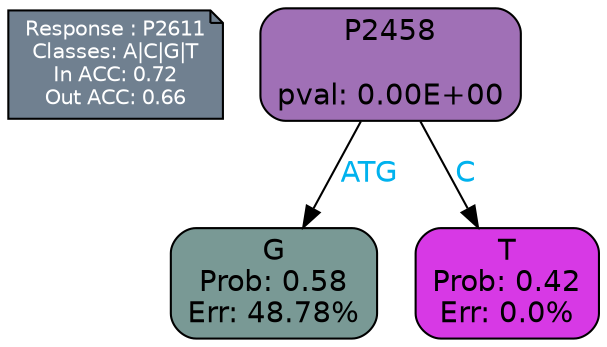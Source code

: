 digraph Tree {
node [shape=box, style="filled, rounded", color="black", fontname=helvetica] ;
graph [ranksep=equally, splines=polylines, bgcolor=transparent, dpi=600] ;
edge [fontname=helvetica] ;
LEGEND [label="Response : P2611
Classes: A|C|G|T
In ACC: 0.72
Out ACC: 0.66
",shape=note,align=left,style=filled,fillcolor="slategray",fontcolor="white",fontsize=10];1 [label="P2458

pval: 0.00E+00", fillcolor="#a070b6"] ;
2 [label="G
Prob: 0.58
Err: 48.78%", fillcolor="#799995"] ;
3 [label="T
Prob: 0.42
Err: 0.0%", fillcolor="#d739e5"] ;
1 -> 2 [label="ATG",fontcolor=deepskyblue2] ;
1 -> 3 [label="C",fontcolor=deepskyblue2] ;
{rank = same; 2;3;}{rank = same; LEGEND;1;}}
